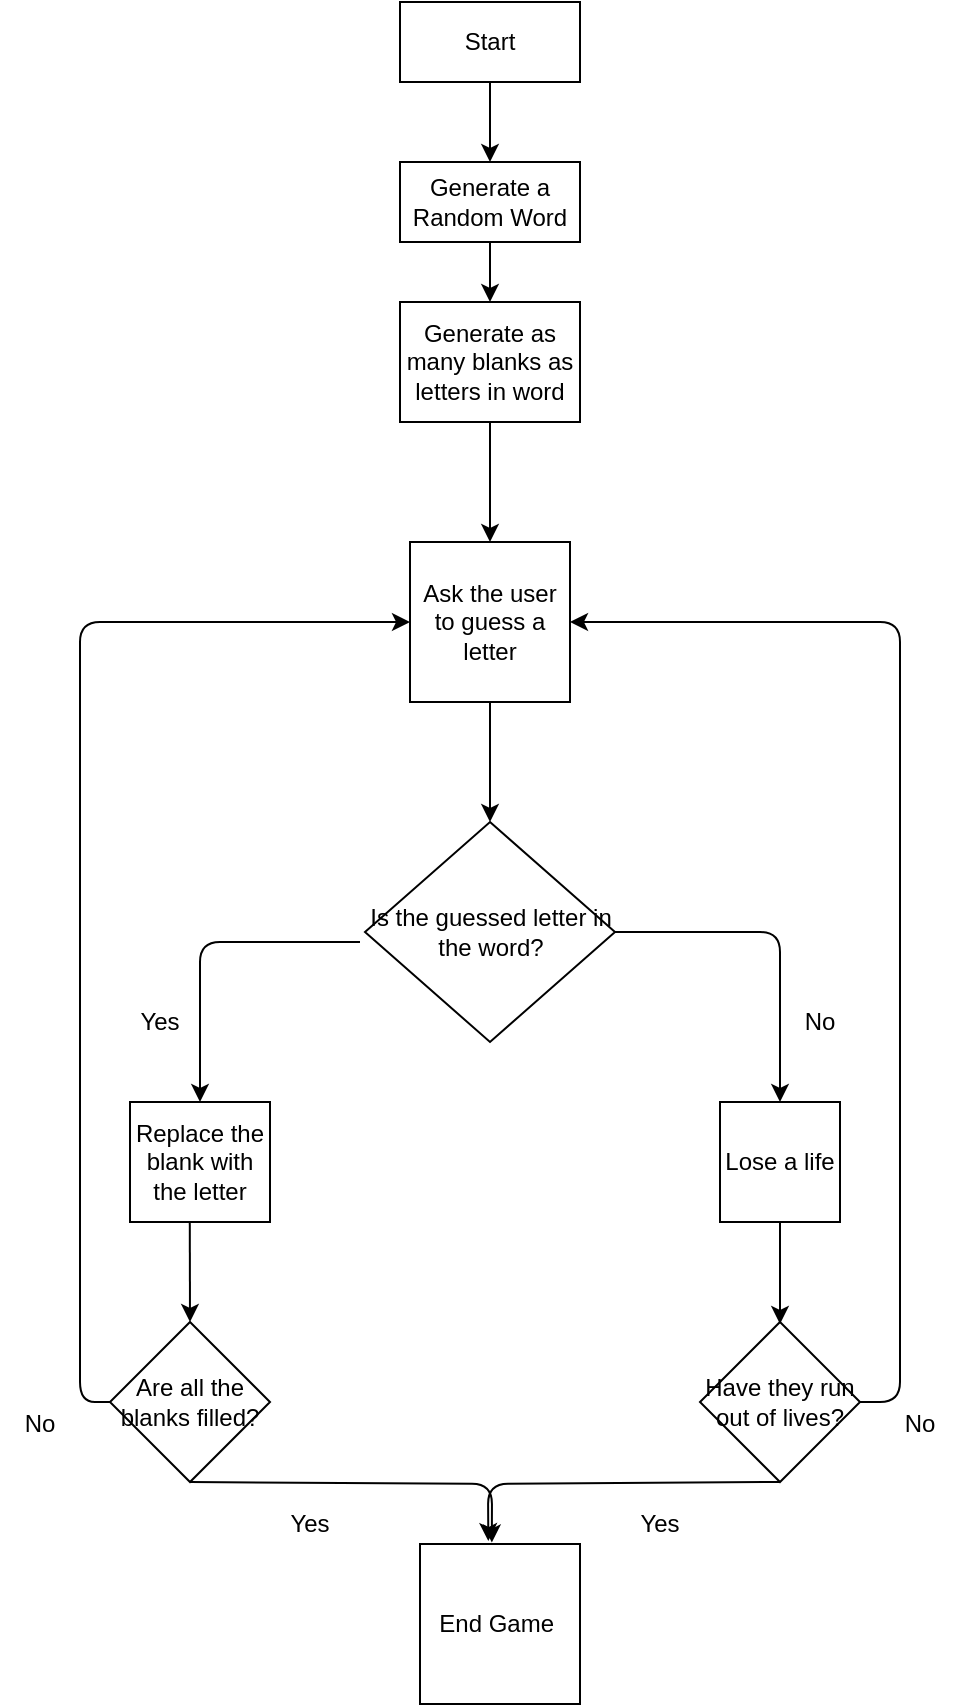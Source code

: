 <mxfile version="14.8.3" type="github">
  <diagram id="_qo7aQLjDKqXBzS7axkm" name="Page-1">
    <mxGraphModel dx="981" dy="548" grid="1" gridSize="10" guides="1" tooltips="1" connect="1" arrows="1" fold="1" page="1" pageScale="1" pageWidth="850" pageHeight="1100" math="0" shadow="0">
      <root>
        <mxCell id="0" />
        <mxCell id="1" parent="0" />
        <mxCell id="GLBSEFIfC0dNEQcY7CU0-1" value="Start" style="rounded=0;whiteSpace=wrap;html=1;" vertex="1" parent="1">
          <mxGeometry x="340" y="39" width="90" height="40" as="geometry" />
        </mxCell>
        <mxCell id="GLBSEFIfC0dNEQcY7CU0-2" value="Is the guessed letter in the word?&lt;br&gt;" style="rhombus;whiteSpace=wrap;html=1;" vertex="1" parent="1">
          <mxGeometry x="322.5" y="449" width="125" height="110" as="geometry" />
        </mxCell>
        <mxCell id="GLBSEFIfC0dNEQcY7CU0-4" value="Generate as many blanks as letters in word" style="rounded=0;whiteSpace=wrap;html=1;" vertex="1" parent="1">
          <mxGeometry x="340" y="189" width="90" height="60" as="geometry" />
        </mxCell>
        <mxCell id="GLBSEFIfC0dNEQcY7CU0-5" value="" style="endArrow=classic;html=1;" edge="1" parent="1">
          <mxGeometry width="50" height="50" relative="1" as="geometry">
            <mxPoint x="385" y="249" as="sourcePoint" />
            <mxPoint x="385" y="309" as="targetPoint" />
          </mxGeometry>
        </mxCell>
        <mxCell id="GLBSEFIfC0dNEQcY7CU0-6" value="" style="endArrow=classic;html=1;exitX=0.5;exitY=1;exitDx=0;exitDy=0;" edge="1" parent="1" source="GLBSEFIfC0dNEQcY7CU0-1">
          <mxGeometry width="50" height="50" relative="1" as="geometry">
            <mxPoint x="395" y="259" as="sourcePoint" />
            <mxPoint x="385" y="119" as="targetPoint" />
          </mxGeometry>
        </mxCell>
        <mxCell id="GLBSEFIfC0dNEQcY7CU0-7" value="" style="endArrow=classic;html=1;exitX=0.5;exitY=1;exitDx=0;exitDy=0;entryX=0.5;entryY=0;entryDx=0;entryDy=0;" edge="1" parent="1" source="GLBSEFIfC0dNEQcY7CU0-9" target="GLBSEFIfC0dNEQcY7CU0-2">
          <mxGeometry width="50" height="50" relative="1" as="geometry">
            <mxPoint x="530" y="569" as="sourcePoint" />
            <mxPoint x="390" y="579" as="targetPoint" />
          </mxGeometry>
        </mxCell>
        <mxCell id="GLBSEFIfC0dNEQcY7CU0-9" value="Ask the user to guess a letter" style="whiteSpace=wrap;html=1;aspect=fixed;" vertex="1" parent="1">
          <mxGeometry x="345" y="309" width="80" height="80" as="geometry" />
        </mxCell>
        <mxCell id="GLBSEFIfC0dNEQcY7CU0-10" value="" style="endArrow=classic;html=1;exitX=1;exitY=0.5;exitDx=0;exitDy=0;entryX=0.5;entryY=0;entryDx=0;entryDy=0;" edge="1" parent="1" source="GLBSEFIfC0dNEQcY7CU0-2" target="GLBSEFIfC0dNEQcY7CU0-12">
          <mxGeometry width="50" height="50" relative="1" as="geometry">
            <mxPoint x="530" y="549" as="sourcePoint" />
            <mxPoint x="490" y="619" as="targetPoint" />
            <Array as="points">
              <mxPoint x="530" y="504" />
            </Array>
          </mxGeometry>
        </mxCell>
        <mxCell id="GLBSEFIfC0dNEQcY7CU0-11" value="No" style="text;html=1;strokeColor=none;fillColor=none;align=center;verticalAlign=middle;whiteSpace=wrap;rounded=0;" vertex="1" parent="1">
          <mxGeometry x="530" y="539" width="40" height="20" as="geometry" />
        </mxCell>
        <mxCell id="GLBSEFIfC0dNEQcY7CU0-12" value="Lose a life" style="whiteSpace=wrap;html=1;aspect=fixed;" vertex="1" parent="1">
          <mxGeometry x="500" y="589" width="60" height="60" as="geometry" />
        </mxCell>
        <mxCell id="GLBSEFIfC0dNEQcY7CU0-14" value="Have they run out of lives?" style="rhombus;whiteSpace=wrap;html=1;" vertex="1" parent="1">
          <mxGeometry x="490" y="699" width="80" height="80" as="geometry" />
        </mxCell>
        <mxCell id="GLBSEFIfC0dNEQcY7CU0-15" value="" style="endArrow=classic;html=1;exitX=0.5;exitY=1;exitDx=0;exitDy=0;" edge="1" parent="1" source="GLBSEFIfC0dNEQcY7CU0-12">
          <mxGeometry width="50" height="50" relative="1" as="geometry">
            <mxPoint x="520" y="650" as="sourcePoint" />
            <mxPoint x="530" y="700" as="targetPoint" />
          </mxGeometry>
        </mxCell>
        <mxCell id="GLBSEFIfC0dNEQcY7CU0-19" value="No" style="text;html=1;strokeColor=none;fillColor=none;align=center;verticalAlign=middle;whiteSpace=wrap;rounded=0;" vertex="1" parent="1">
          <mxGeometry x="140" y="740" width="40" height="20" as="geometry" />
        </mxCell>
        <mxCell id="GLBSEFIfC0dNEQcY7CU0-20" value="" style="endArrow=classic;html=1;exitX=0.5;exitY=1;exitDx=0;exitDy=0;entryX=0.427;entryY=-0.018;entryDx=0;entryDy=0;entryPerimeter=0;" edge="1" parent="1" source="GLBSEFIfC0dNEQcY7CU0-14" target="GLBSEFIfC0dNEQcY7CU0-21">
          <mxGeometry width="50" height="50" relative="1" as="geometry">
            <mxPoint x="530" y="639" as="sourcePoint" />
            <mxPoint x="380" y="800" as="targetPoint" />
            <Array as="points">
              <mxPoint x="384" y="780" />
            </Array>
          </mxGeometry>
        </mxCell>
        <mxCell id="GLBSEFIfC0dNEQcY7CU0-21" value="End Game&amp;nbsp;" style="whiteSpace=wrap;html=1;aspect=fixed;" vertex="1" parent="1">
          <mxGeometry x="350" y="810" width="80" height="80" as="geometry" />
        </mxCell>
        <mxCell id="GLBSEFIfC0dNEQcY7CU0-23" value="" style="endArrow=classic;html=1;entryX=0.5;entryY=0;entryDx=0;entryDy=0;" edge="1" parent="1" target="GLBSEFIfC0dNEQcY7CU0-35">
          <mxGeometry width="50" height="50" relative="1" as="geometry">
            <mxPoint x="320" y="509" as="sourcePoint" />
            <mxPoint x="280" y="619" as="targetPoint" />
            <Array as="points">
              <mxPoint x="240" y="509" />
            </Array>
          </mxGeometry>
        </mxCell>
        <mxCell id="GLBSEFIfC0dNEQcY7CU0-25" value="No" style="text;html=1;strokeColor=none;fillColor=none;align=center;verticalAlign=middle;whiteSpace=wrap;rounded=0;" vertex="1" parent="1">
          <mxGeometry x="580" y="740" width="40" height="20" as="geometry" />
        </mxCell>
        <mxCell id="GLBSEFIfC0dNEQcY7CU0-26" value="Yes" style="text;html=1;strokeColor=none;fillColor=none;align=center;verticalAlign=middle;whiteSpace=wrap;rounded=0;" vertex="1" parent="1">
          <mxGeometry x="275" y="790" width="40" height="20" as="geometry" />
        </mxCell>
        <mxCell id="GLBSEFIfC0dNEQcY7CU0-27" value="Yes" style="text;html=1;strokeColor=none;fillColor=none;align=center;verticalAlign=middle;whiteSpace=wrap;rounded=0;" vertex="1" parent="1">
          <mxGeometry x="450" y="790" width="40" height="20" as="geometry" />
        </mxCell>
        <mxCell id="GLBSEFIfC0dNEQcY7CU0-29" value="" style="endArrow=classic;html=1;entryX=0.449;entryY=-0.009;entryDx=0;entryDy=0;exitX=0.5;exitY=1;exitDx=0;exitDy=0;entryPerimeter=0;" edge="1" parent="1" source="GLBSEFIfC0dNEQcY7CU0-36" target="GLBSEFIfC0dNEQcY7CU0-21">
          <mxGeometry width="50" height="50" relative="1" as="geometry">
            <mxPoint x="220" y="810" as="sourcePoint" />
            <mxPoint x="580" y="569" as="targetPoint" />
            <Array as="points">
              <mxPoint x="386" y="780" />
            </Array>
          </mxGeometry>
        </mxCell>
        <mxCell id="GLBSEFIfC0dNEQcY7CU0-30" value="Yes" style="text;html=1;strokeColor=none;fillColor=none;align=center;verticalAlign=middle;whiteSpace=wrap;rounded=0;" vertex="1" parent="1">
          <mxGeometry x="200" y="539" width="40" height="20" as="geometry" />
        </mxCell>
        <mxCell id="GLBSEFIfC0dNEQcY7CU0-31" value="Generate a Random Word" style="rounded=0;whiteSpace=wrap;html=1;" vertex="1" parent="1">
          <mxGeometry x="340" y="119" width="90" height="40" as="geometry" />
        </mxCell>
        <mxCell id="GLBSEFIfC0dNEQcY7CU0-32" value="" style="endArrow=classic;html=1;exitX=0.5;exitY=1;exitDx=0;exitDy=0;" edge="1" parent="1" source="GLBSEFIfC0dNEQcY7CU0-31">
          <mxGeometry width="50" height="50" relative="1" as="geometry">
            <mxPoint x="395" y="259.0" as="sourcePoint" />
            <mxPoint x="385" y="189" as="targetPoint" />
          </mxGeometry>
        </mxCell>
        <mxCell id="GLBSEFIfC0dNEQcY7CU0-35" value="Replace the blank with the letter" style="rounded=0;whiteSpace=wrap;html=1;" vertex="1" parent="1">
          <mxGeometry x="205" y="589" width="70" height="60" as="geometry" />
        </mxCell>
        <mxCell id="GLBSEFIfC0dNEQcY7CU0-36" value="Are all the blanks filled?" style="rhombus;whiteSpace=wrap;html=1;" vertex="1" parent="1">
          <mxGeometry x="195" y="699" width="80" height="80" as="geometry" />
        </mxCell>
        <mxCell id="GLBSEFIfC0dNEQcY7CU0-37" value="" style="endArrow=classic;html=1;exitX=0.427;exitY=1.004;exitDx=0;exitDy=0;exitPerimeter=0;entryX=0.5;entryY=0;entryDx=0;entryDy=0;" edge="1" parent="1" source="GLBSEFIfC0dNEQcY7CU0-35" target="GLBSEFIfC0dNEQcY7CU0-36">
          <mxGeometry width="50" height="50" relative="1" as="geometry">
            <mxPoint x="540" y="659" as="sourcePoint" />
            <mxPoint x="540" y="710" as="targetPoint" />
          </mxGeometry>
        </mxCell>
        <mxCell id="GLBSEFIfC0dNEQcY7CU0-39" value="" style="endArrow=classic;html=1;exitX=1;exitY=0.5;exitDx=0;exitDy=0;entryX=1;entryY=0.5;entryDx=0;entryDy=0;" edge="1" parent="1" source="GLBSEFIfC0dNEQcY7CU0-14" target="GLBSEFIfC0dNEQcY7CU0-9">
          <mxGeometry width="50" height="50" relative="1" as="geometry">
            <mxPoint x="440" y="580" as="sourcePoint" />
            <mxPoint x="490" y="530" as="targetPoint" />
            <Array as="points">
              <mxPoint x="590" y="739" />
              <mxPoint x="590" y="349" />
            </Array>
          </mxGeometry>
        </mxCell>
        <mxCell id="GLBSEFIfC0dNEQcY7CU0-40" value="" style="endArrow=classic;html=1;exitX=0;exitY=0.5;exitDx=0;exitDy=0;entryX=0;entryY=0.5;entryDx=0;entryDy=0;" edge="1" parent="1" source="GLBSEFIfC0dNEQcY7CU0-36" target="GLBSEFIfC0dNEQcY7CU0-9">
          <mxGeometry width="50" height="50" relative="1" as="geometry">
            <mxPoint x="440" y="580" as="sourcePoint" />
            <mxPoint x="490" y="530" as="targetPoint" />
            <Array as="points">
              <mxPoint x="180" y="739" />
              <mxPoint x="180" y="349" />
            </Array>
          </mxGeometry>
        </mxCell>
      </root>
    </mxGraphModel>
  </diagram>
</mxfile>
